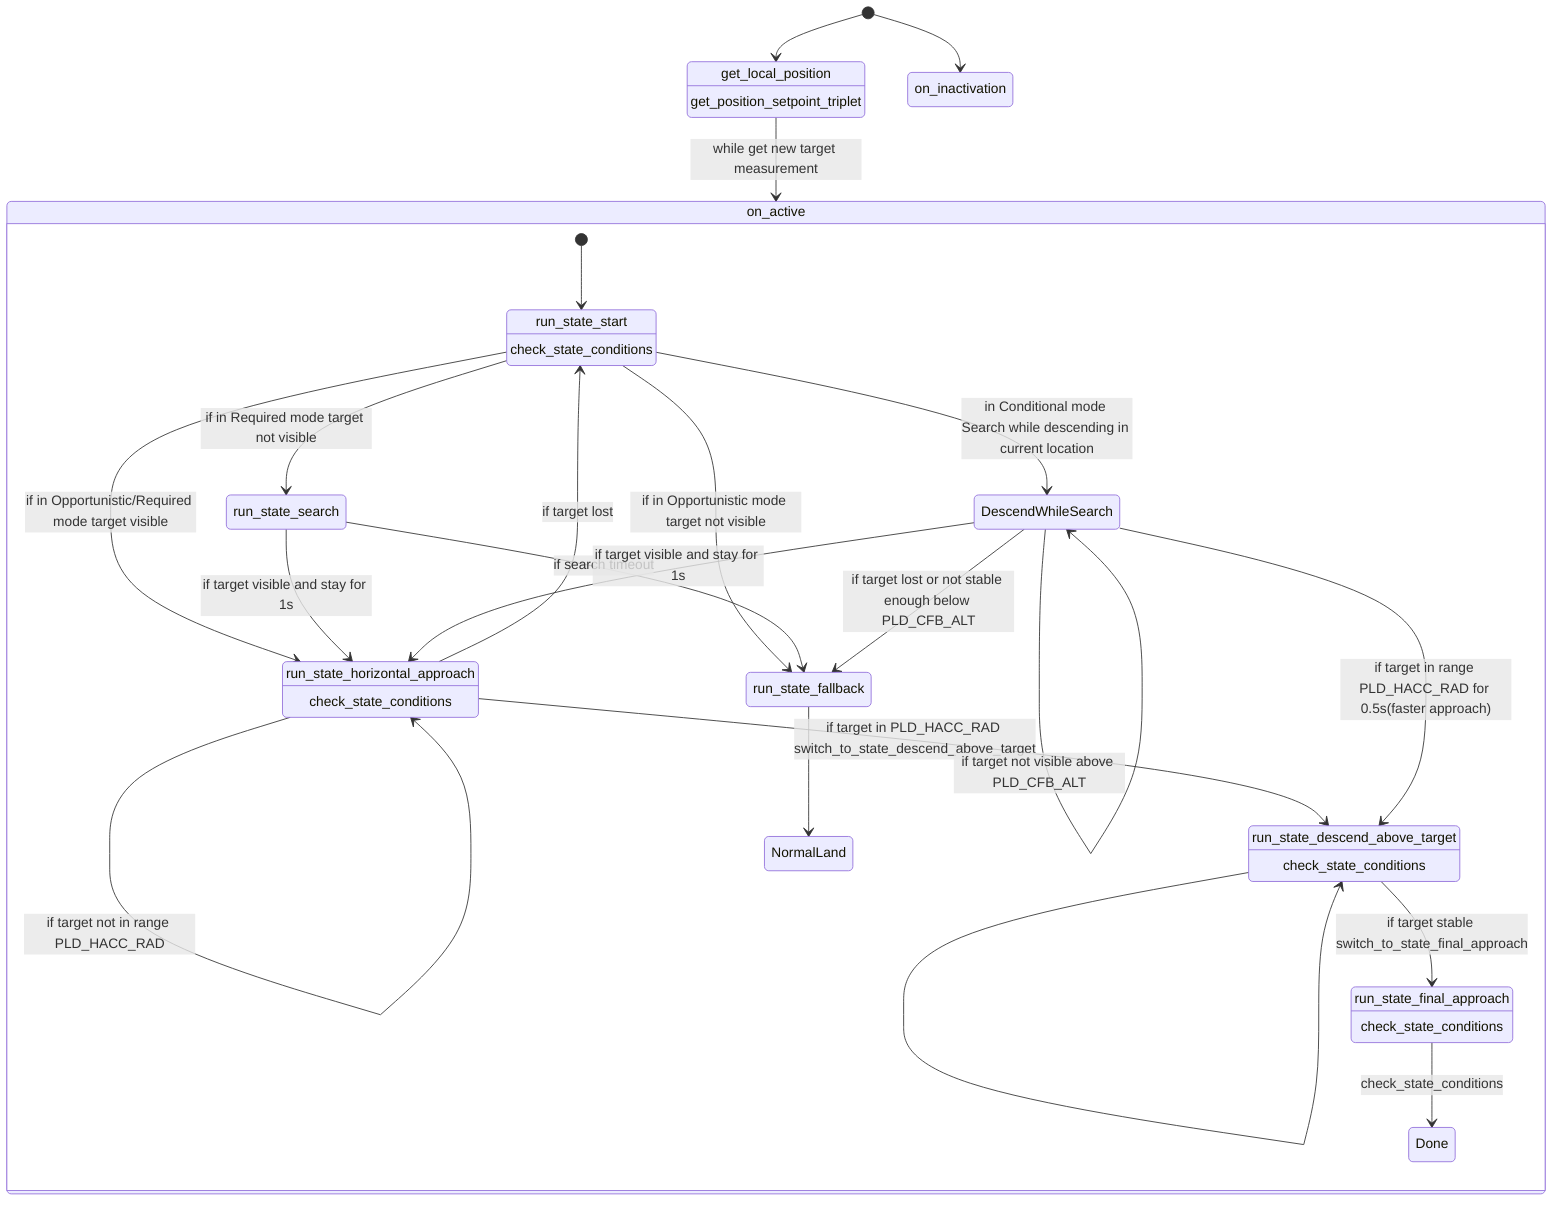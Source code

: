 stateDiagram-v2

     [*] --> on_activation
     [*] --> on_inactivation

     on_activation: get_local_position
     on_activation: get_position_setpoint_triplet

     on_activation --> on_active : while get new target measurement


     State on_active {

         [*] --> start
         State start
             start: run_state_start

         State HorizontalApproach
             HorizontalApproach: run_state_horizontal_approach
         State DescendAboveTarget
             DescendAboveTarget: run_state_descend_above_target
         State FinalApproach
             FinalApproach: run_state_final_approach
         State Search
             Search: run_state_search
         State Fallback
             Fallback: run_state_fallback
         State Done

         start --> HorizontalApproach: if in Opportunistic/Required mode target visible
         start --> Fallback: if in Opportunistic mode target not visible
         start --> Search: if in Required mode target not visible

         start : check_state_conditions
         HorizontalApproach : check_state_conditions
         DescendAboveTarget: check_state_conditions
         FinalApproach: check_state_conditions

         Search --> HorizontalApproach : if target visible and stay for 1s
         Search --> Fallback : if search timeout

         HorizontalApproach --> DescendAboveTarget: if target in PLD_HACC_RAD switch_to_state_descend_above_target
         HorizontalApproach --> HorizontalApproach: if target not in range PLD_HACC_RAD
         HorizontalApproach --> start : if target lost

         DescendAboveTarget --> FinalApproach : if target stable switch_to_state_final_approach
         DescendAboveTarget --> DescendAboveTarget
         FinalApproach --> Done : check_state_conditions

         Fallback --> NormalLand

         start --> DescendWhileSearch: in Conditional mode Search while descending in current location 
         DescendWhileSearch --> DescendWhileSearch : if target not visible above PLD_CFB_ALT
         DescendWhileSearch --> HorizontalApproach: if target visible and stay for 1s
         DescendWhileSearch --> DescendAboveTarget: if target in range PLD_HACC_RAD for 0.5s(faster approach)
         DescendWhileSearch --> Fallback : if target lost or not stable enough below PLD_CFB_ALT
     }